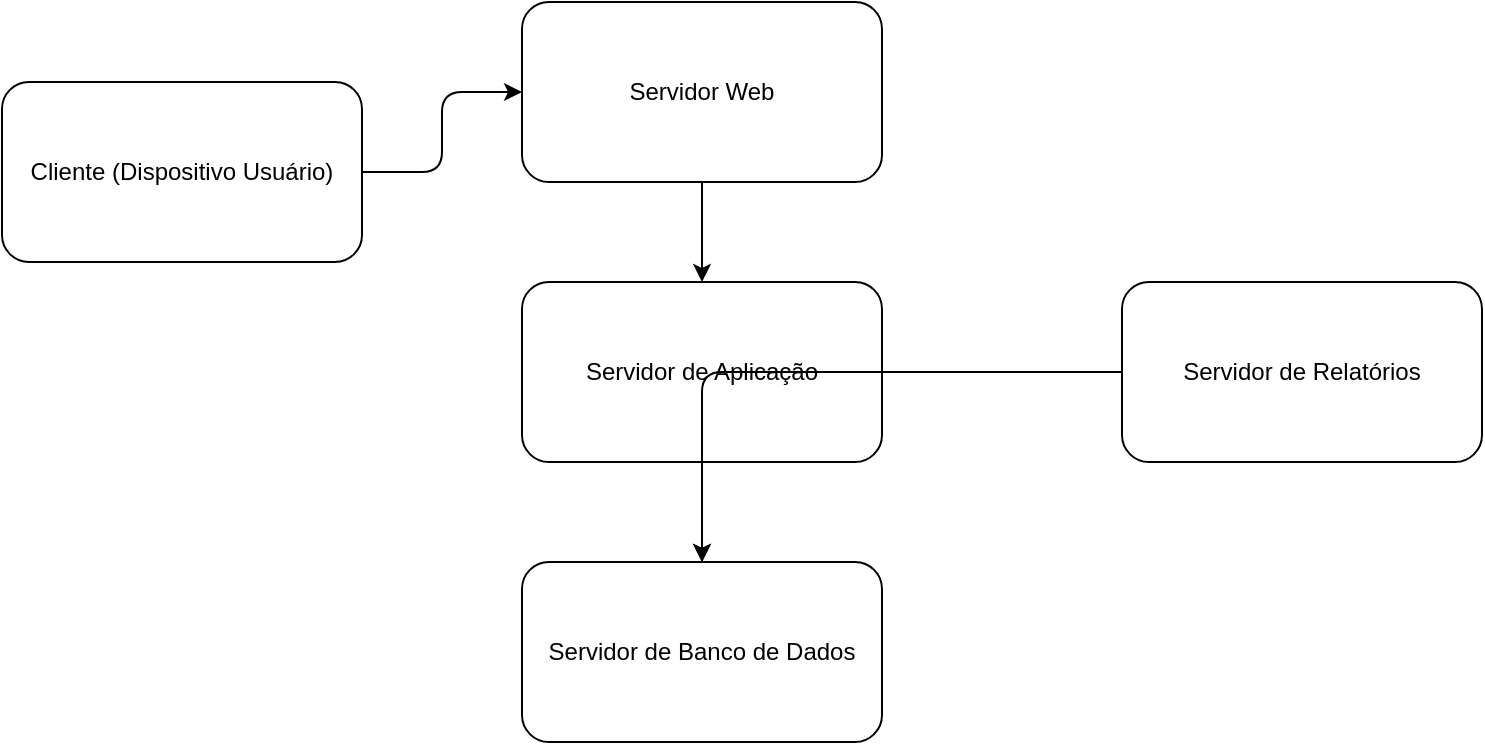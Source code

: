 <mxfile>
  <diagram name="Diagrama de Implantação SGO">
    <mxGraphModel dx="982" dy="648" grid="1" gridSize="10" guides="1" tooltips="1" connect="1" arrows="1" fold="1" page="1" pageScale="1" pageWidth="827" pageHeight="1169" math="0" shadow="0">
      <root>
        <mxCell id="0" />
        <mxCell id="1" parent="0" />
        
        <!-- Cliente (Dispositivos dos Usuários) -->
        <mxCell id="Cliente" value="Cliente (Dispositivo Usuário)" style="rounded=1;whiteSpace=wrap;html=1;" vertex="1" parent="1">
          <mxGeometry x="40" y="100" width="180" height="90" as="geometry" />
        </mxCell>

        <!-- Servidor Web -->
        <mxCell id="ServidorWeb" value="Servidor Web" style="rounded=1;whiteSpace=wrap;html=1;" vertex="1" parent="1">
          <mxGeometry x="300" y="60" width="180" height="90" as="geometry" />
        </mxCell>

        <!-- Servidor de Aplicação -->
        <mxCell id="ServidorAplicacao" value="Servidor de Aplicação" style="rounded=1;whiteSpace=wrap;html=1;" vertex="1" parent="1">
          <mxGeometry x="300" y="200" width="180" height="90" as="geometry" />
        </mxCell>

        <!-- Servidor de Banco de Dados -->
        <mxCell id="ServidorBD" value="Servidor de Banco de Dados" style="rounded=1;whiteSpace=wrap;html=1;" vertex="1" parent="1">
          <mxGeometry x="300" y="340" width="180" height="90" as="geometry" />
        </mxCell>

        <!-- Servidor de Relatórios -->
        <mxCell id="ServidorRelatorios" value="Servidor de Relatórios" style="rounded=1;whiteSpace=wrap;html=1;" vertex="1" parent="1">
          <mxGeometry x="600" y="200" width="180" height="90" as="geometry" />
        </mxCell>

        <!-- Ligações -->
        <mxCell id="edge1" style="edgeStyle=orthogonalEdgeStyle;rounded=1;" edge="1" parent="1" source="Cliente" target="ServidorWeb">
          <mxGeometry relative="1" as="geometry" />
        </mxCell>

        <mxCell id="edge2" style="edgeStyle=orthogonalEdgeStyle;rounded=1;" edge="1" parent="1" source="ServidorWeb" target="ServidorAplicacao">
          <mxGeometry relative="1" as="geometry" />
        </mxCell>

        <mxCell id="edge3" style="edgeStyle=orthogonalEdgeStyle;rounded=1;" edge="1" parent="1" source="ServidorAplicacao" target="ServidorBD">
          <mxGeometry relative="1" as="geometry" />
        </mxCell>

        <mxCell id="edge4" style="edgeStyle=orthogonalEdgeStyle;rounded=1;" edge="1" parent="1" source="ServidorRelatorios" target="ServidorBD">
          <mxGeometry relative="1" as="geometry" />
        </mxCell>
      </root>
    </mxGraphModel>
  </diagram>
</mxfile>
